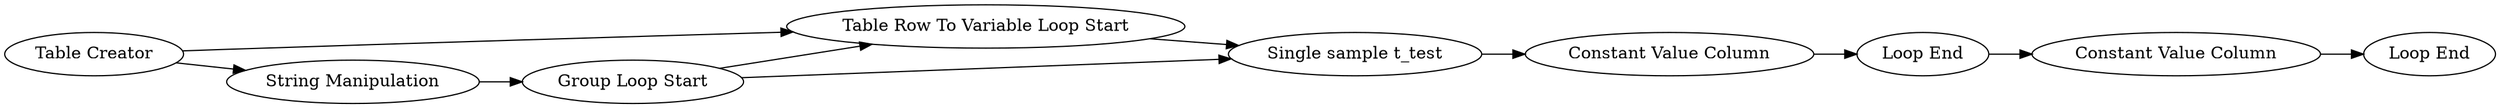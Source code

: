 digraph {
	16370 -> 16368
	562 -> 16366
	563 -> 16353
	16353 -> 16369
	16365 -> 563
	563 -> 16366
	16367 -> 16370
	16369 -> 16367
	562 -> 16365
	16366 -> 16353
	16365 [label="String Manipulation"]
	16370 [label="Constant Value Column"]
	16368 [label="Loop End"]
	16353 [label="Single sample t_test"]
	16367 [label="Loop End"]
	16369 [label="Constant Value Column"]
	563 [label="Group Loop Start"]
	16366 [label="Table Row To Variable Loop Start"]
	562 [label="Table Creator"]
	rankdir=LR
}

